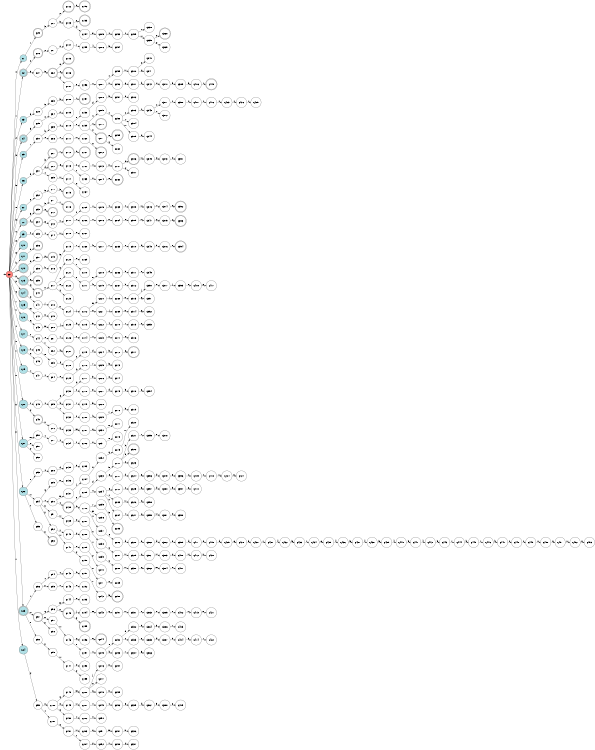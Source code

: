 digraph APTAALF {
__start0 [style = invis, shape = none, label = "", width = 0, height = 0];

rankdir=LR;
size="8,5";

s0 [style="filled", color="black", fillcolor="#ff817b" shape="circle", label="q0"];
s1 [style="filled", color="black", fillcolor="powderblue" shape="circle", label="q1"];
s2 [style="rounded,filled", color="black", fillcolor="powderblue" shape="doublecircle", label="q2"];
s3 [style="filled", color="black", fillcolor="powderblue" shape="circle", label="q3"];
s4 [style="rounded,filled", color="black", fillcolor="powderblue" shape="doublecircle", label="q4"];
s5 [style="filled", color="black", fillcolor="powderblue" shape="circle", label="q5"];
s6 [style="filled", color="black", fillcolor="powderblue" shape="circle", label="q6"];
s7 [style="filled", color="black", fillcolor="powderblue" shape="circle", label="q7"];
s8 [style="rounded,filled", color="black", fillcolor="powderblue" shape="doublecircle", label="q8"];
s9 [style="filled", color="black", fillcolor="powderblue" shape="circle", label="q9"];
s10 [style="filled", color="black", fillcolor="powderblue" shape="circle", label="q10"];
s11 [style="filled", color="black", fillcolor="powderblue" shape="circle", label="q11"];
s12 [style="rounded,filled", color="black", fillcolor="powderblue" shape="doublecircle", label="q12"];
s13 [style="rounded,filled", color="black", fillcolor="powderblue" shape="doublecircle", label="q13"];
s14 [style="rounded,filled", color="black", fillcolor="powderblue" shape="doublecircle", label="q14"];
s15 [style="filled", color="black", fillcolor="powderblue" shape="circle", label="q15"];
s16 [style="filled", color="black", fillcolor="powderblue" shape="circle", label="q16"];
s17 [style="filled", color="black", fillcolor="powderblue" shape="circle", label="q17"];
s18 [style="filled", color="black", fillcolor="powderblue" shape="circle", label="q18"];
s19 [style="filled", color="black", fillcolor="powderblue" shape="circle", label="q19"];
s20 [style="filled", color="black", fillcolor="powderblue" shape="circle", label="q20"];
s21 [style="filled", color="black", fillcolor="powderblue" shape="circle", label="q21"];
s22 [style="filled", color="black", fillcolor="powderblue" shape="circle", label="q22"];
s23 [style="rounded,filled", color="black", fillcolor="powderblue" shape="doublecircle", label="q23"];
s24 [style="filled", color="black", fillcolor="powderblue" shape="circle", label="q24"];
s25 [style="rounded,filled", color="black", fillcolor="white" shape="doublecircle", label="q25"];
s26 [style="rounded,filled", color="black", fillcolor="white" shape="doublecircle", label="q26"];
s27 [style="filled", color="black", fillcolor="white" shape="circle", label="q27"];
s28 [style="filled", color="black", fillcolor="white" shape="circle", label="q28"];
s29 [style="filled", color="black", fillcolor="white" shape="circle", label="q29"];
s30 [style="filled", color="black", fillcolor="white" shape="circle", label="q30"];
s31 [style="filled", color="black", fillcolor="white" shape="circle", label="q31"];
s32 [style="filled", color="black", fillcolor="white" shape="circle", label="q32"];
s33 [style="rounded,filled", color="black", fillcolor="white" shape="doublecircle", label="q33"];
s34 [style="rounded,filled", color="black", fillcolor="white" shape="doublecircle", label="q34"];
s35 [style="filled", color="black", fillcolor="white" shape="circle", label="q35"];
s36 [style="rounded,filled", color="black", fillcolor="white" shape="doublecircle", label="q36"];
s37 [style="filled", color="black", fillcolor="white" shape="circle", label="q37"];
s38 [style="filled", color="black", fillcolor="white" shape="circle", label="q38"];
s39 [style="rounded,filled", color="black", fillcolor="white" shape="doublecircle", label="q39"];
s40 [style="rounded,filled", color="black", fillcolor="white" shape="doublecircle", label="q40"];
s41 [style="filled", color="black", fillcolor="white" shape="circle", label="q41"];
s42 [style="filled", color="black", fillcolor="white" shape="circle", label="q42"];
s43 [style="filled", color="black", fillcolor="white" shape="circle", label="q43"];
s44 [style="filled", color="black", fillcolor="white" shape="circle", label="q44"];
s45 [style="filled", color="black", fillcolor="white" shape="circle", label="q45"];
s46 [style="filled", color="black", fillcolor="white" shape="circle", label="q46"];
s47 [style="filled", color="black", fillcolor="white" shape="circle", label="q47"];
s48 [style="filled", color="black", fillcolor="white" shape="circle", label="q48"];
s49 [style="rounded,filled", color="black", fillcolor="white" shape="doublecircle", label="q49"];
s50 [style="filled", color="black", fillcolor="white" shape="circle", label="q50"];
s51 [style="filled", color="black", fillcolor="white" shape="circle", label="q51"];
s52 [style="filled", color="black", fillcolor="white" shape="circle", label="q52"];
s53 [style="filled", color="black", fillcolor="white" shape="circle", label="q53"];
s54 [style="filled", color="black", fillcolor="white" shape="circle", label="q54"];
s55 [style="filled", color="black", fillcolor="white" shape="circle", label="q55"];
s56 [style="filled", color="black", fillcolor="white" shape="circle", label="q56"];
s57 [style="rounded,filled", color="black", fillcolor="white" shape="doublecircle", label="q57"];
s58 [style="filled", color="black", fillcolor="white" shape="circle", label="q58"];
s59 [style="filled", color="black", fillcolor="white" shape="circle", label="q59"];
s60 [style="filled", color="black", fillcolor="white" shape="circle", label="q60"];
s61 [style="filled", color="black", fillcolor="white" shape="circle", label="q61"];
s62 [style="rounded,filled", color="black", fillcolor="white" shape="doublecircle", label="q62"];
s63 [style="filled", color="black", fillcolor="white" shape="circle", label="q63"];
s64 [style="filled", color="black", fillcolor="white" shape="circle", label="q64"];
s65 [style="filled", color="black", fillcolor="white" shape="circle", label="q65"];
s66 [style="filled", color="black", fillcolor="white" shape="circle", label="q66"];
s67 [style="rounded,filled", color="black", fillcolor="white" shape="doublecircle", label="q67"];
s68 [style="rounded,filled", color="black", fillcolor="white" shape="doublecircle", label="q68"];
s69 [style="filled", color="black", fillcolor="white" shape="circle", label="q69"];
s70 [style="filled", color="black", fillcolor="white" shape="circle", label="q70"];
s71 [style="filled", color="black", fillcolor="white" shape="circle", label="q71"];
s72 [style="rounded,filled", color="black", fillcolor="white" shape="doublecircle", label="q72"];
s73 [style="filled", color="black", fillcolor="white" shape="circle", label="q73"];
s74 [style="filled", color="black", fillcolor="white" shape="circle", label="q74"];
s75 [style="rounded,filled", color="black", fillcolor="white" shape="doublecircle", label="q75"];
s76 [style="filled", color="black", fillcolor="white" shape="circle", label="q76"];
s77 [style="filled", color="black", fillcolor="white" shape="circle", label="q77"];
s78 [style="filled", color="black", fillcolor="white" shape="circle", label="q78"];
s79 [style="filled", color="black", fillcolor="white" shape="circle", label="q79"];
s80 [style="filled", color="black", fillcolor="white" shape="circle", label="q80"];
s81 [style="filled", color="black", fillcolor="white" shape="circle", label="q81"];
s82 [style="filled", color="black", fillcolor="white" shape="circle", label="q82"];
s83 [style="filled", color="black", fillcolor="white" shape="circle", label="q83"];
s84 [style="filled", color="black", fillcolor="white" shape="circle", label="q84"];
s85 [style="filled", color="black", fillcolor="white" shape="circle", label="q85"];
s86 [style="filled", color="black", fillcolor="white" shape="circle", label="q86"];
s87 [style="filled", color="black", fillcolor="white" shape="circle", label="q87"];
s88 [style="filled", color="black", fillcolor="white" shape="circle", label="q88"];
s89 [style="filled", color="black", fillcolor="white" shape="circle", label="q89"];
s90 [style="filled", color="black", fillcolor="white" shape="circle", label="q90"];
s91 [style="filled", color="black", fillcolor="white" shape="circle", label="q91"];
s92 [style="filled", color="black", fillcolor="white" shape="circle", label="q92"];
s93 [style="rounded,filled", color="black", fillcolor="white" shape="doublecircle", label="q93"];
s94 [style="filled", color="black", fillcolor="white" shape="circle", label="q94"];
s95 [style="filled", color="black", fillcolor="white" shape="circle", label="q95"];
s96 [style="filled", color="black", fillcolor="white" shape="circle", label="q96"];
s97 [style="filled", color="black", fillcolor="white" shape="circle", label="q97"];
s98 [style="filled", color="black", fillcolor="white" shape="circle", label="q98"];
s99 [style="filled", color="black", fillcolor="white" shape="circle", label="q99"];
s100 [style="filled", color="black", fillcolor="white" shape="circle", label="q100"];
s101 [style="filled", color="black", fillcolor="white" shape="circle", label="q101"];
s102 [style="rounded,filled", color="black", fillcolor="white" shape="doublecircle", label="q102"];
s103 [style="filled", color="black", fillcolor="white" shape="circle", label="q103"];
s104 [style="filled", color="black", fillcolor="white" shape="circle", label="q104"];
s105 [style="rounded,filled", color="black", fillcolor="white" shape="doublecircle", label="q105"];
s106 [style="rounded,filled", color="black", fillcolor="white" shape="doublecircle", label="q106"];
s107 [style="filled", color="black", fillcolor="white" shape="circle", label="q107"];
s108 [style="filled", color="black", fillcolor="white" shape="circle", label="q108"];
s109 [style="filled", color="black", fillcolor="white" shape="circle", label="q109"];
s110 [style="filled", color="black", fillcolor="white" shape="circle", label="q110"];
s111 [style="filled", color="black", fillcolor="white" shape="circle", label="q111"];
s112 [style="rounded,filled", color="black", fillcolor="white" shape="doublecircle", label="q112"];
s113 [style="filled", color="black", fillcolor="white" shape="circle", label="q113"];
s114 [style="filled", color="black", fillcolor="white" shape="circle", label="q114"];
s115 [style="rounded,filled", color="black", fillcolor="white" shape="doublecircle", label="q115"];
s116 [style="rounded,filled", color="black", fillcolor="white" shape="doublecircle", label="q116"];
s117 [style="filled", color="black", fillcolor="white" shape="circle", label="q117"];
s118 [style="filled", color="black", fillcolor="white" shape="circle", label="q118"];
s119 [style="filled", color="black", fillcolor="white" shape="circle", label="q119"];
s120 [style="filled", color="black", fillcolor="white" shape="circle", label="q120"];
s121 [style="filled", color="black", fillcolor="white" shape="circle", label="q121"];
s122 [style="filled", color="black", fillcolor="white" shape="circle", label="q122"];
s123 [style="filled", color="black", fillcolor="white" shape="circle", label="q123"];
s124 [style="filled", color="black", fillcolor="white" shape="circle", label="q124"];
s125 [style="filled", color="black", fillcolor="white" shape="circle", label="q125"];
s126 [style="filled", color="black", fillcolor="white" shape="circle", label="q126"];
s127 [style="rounded,filled", color="black", fillcolor="white" shape="doublecircle", label="q127"];
s128 [style="filled", color="black", fillcolor="white" shape="circle", label="q128"];
s129 [style="filled", color="black", fillcolor="white" shape="circle", label="q129"];
s130 [style="filled", color="black", fillcolor="white" shape="circle", label="q130"];
s131 [style="filled", color="black", fillcolor="white" shape="circle", label="q131"];
s132 [style="filled", color="black", fillcolor="white" shape="circle", label="q132"];
s133 [style="filled", color="black", fillcolor="white" shape="circle", label="q133"];
s134 [style="filled", color="black", fillcolor="white" shape="circle", label="q134"];
s135 [style="filled", color="black", fillcolor="white" shape="circle", label="q135"];
s136 [style="filled", color="black", fillcolor="white" shape="circle", label="q136"];
s137 [style="filled", color="black", fillcolor="white" shape="circle", label="q137"];
s138 [style="rounded,filled", color="black", fillcolor="white" shape="doublecircle", label="q138"];
s139 [style="filled", color="black", fillcolor="white" shape="circle", label="q139"];
s140 [style="filled", color="black", fillcolor="white" shape="circle", label="q140"];
s141 [style="filled", color="black", fillcolor="white" shape="circle", label="q141"];
s142 [style="filled", color="black", fillcolor="white" shape="circle", label="q142"];
s143 [style="filled", color="black", fillcolor="white" shape="circle", label="q143"];
s144 [style="filled", color="black", fillcolor="white" shape="circle", label="q144"];
s145 [style="rounded,filled", color="black", fillcolor="white" shape="doublecircle", label="q145"];
s146 [style="filled", color="black", fillcolor="white" shape="circle", label="q146"];
s147 [style="filled", color="black", fillcolor="white" shape="circle", label="q147"];
s148 [style="filled", color="black", fillcolor="white" shape="circle", label="q148"];
s149 [style="filled", color="black", fillcolor="white" shape="circle", label="q149"];
s150 [style="filled", color="black", fillcolor="white" shape="circle", label="q150"];
s151 [style="filled", color="black", fillcolor="white" shape="circle", label="q151"];
s152 [style="rounded,filled", color="black", fillcolor="white" shape="doublecircle", label="q152"];
s153 [style="rounded,filled", color="black", fillcolor="white" shape="doublecircle", label="q153"];
s154 [style="filled", color="black", fillcolor="white" shape="circle", label="q154"];
s155 [style="filled", color="black", fillcolor="white" shape="circle", label="q155"];
s156 [style="filled", color="black", fillcolor="white" shape="circle", label="q156"];
s157 [style="rounded,filled", color="black", fillcolor="white" shape="doublecircle", label="q157"];
s158 [style="filled", color="black", fillcolor="white" shape="circle", label="q158"];
s159 [style="filled", color="black", fillcolor="white" shape="circle", label="q159"];
s160 [style="filled", color="black", fillcolor="white" shape="circle", label="q160"];
s161 [style="rounded,filled", color="black", fillcolor="white" shape="doublecircle", label="q161"];
s162 [style="filled", color="black", fillcolor="white" shape="circle", label="q162"];
s163 [style="filled", color="black", fillcolor="white" shape="circle", label="q163"];
s164 [style="filled", color="black", fillcolor="white" shape="circle", label="q164"];
s165 [style="filled", color="black", fillcolor="white" shape="circle", label="q165"];
s166 [style="filled", color="black", fillcolor="white" shape="circle", label="q166"];
s167 [style="filled", color="black", fillcolor="white" shape="circle", label="q167"];
s168 [style="filled", color="black", fillcolor="white" shape="circle", label="q168"];
s169 [style="filled", color="black", fillcolor="white" shape="circle", label="q169"];
s170 [style="filled", color="black", fillcolor="white" shape="circle", label="q170"];
s171 [style="filled", color="black", fillcolor="white" shape="circle", label="q171"];
s172 [style="filled", color="black", fillcolor="white" shape="circle", label="q172"];
s173 [style="filled", color="black", fillcolor="white" shape="circle", label="q173"];
s174 [style="filled", color="black", fillcolor="white" shape="circle", label="q174"];
s175 [style="filled", color="black", fillcolor="white" shape="circle", label="q175"];
s176 [style="filled", color="black", fillcolor="white" shape="circle", label="q176"];
s177 [style="filled", color="black", fillcolor="white" shape="circle", label="q177"];
s178 [style="filled", color="black", fillcolor="white" shape="circle", label="q178"];
s179 [style="filled", color="black", fillcolor="white" shape="circle", label="q179"];
s180 [style="filled", color="black", fillcolor="white" shape="circle", label="q180"];
s181 [style="filled", color="black", fillcolor="white" shape="circle", label="q181"];
s182 [style="filled", color="black", fillcolor="white" shape="circle", label="q182"];
s183 [style="filled", color="black", fillcolor="white" shape="circle", label="q183"];
s184 [style="filled", color="black", fillcolor="white" shape="circle", label="q184"];
s185 [style="filled", color="black", fillcolor="white" shape="circle", label="q185"];
s186 [style="filled", color="black", fillcolor="white" shape="circle", label="q186"];
s187 [style="filled", color="black", fillcolor="white" shape="circle", label="q187"];
s188 [style="filled", color="black", fillcolor="white" shape="circle", label="q188"];
s189 [style="filled", color="black", fillcolor="white" shape="circle", label="q189"];
s190 [style="filled", color="black", fillcolor="white" shape="circle", label="q190"];
s191 [style="filled", color="black", fillcolor="white" shape="circle", label="q191"];
s192 [style="filled", color="black", fillcolor="white" shape="circle", label="q192"];
s193 [style="filled", color="black", fillcolor="white" shape="circle", label="q193"];
s194 [style="filled", color="black", fillcolor="white" shape="circle", label="q194"];
s195 [style="rounded,filled", color="black", fillcolor="white" shape="doublecircle", label="q195"];
s196 [style="filled", color="black", fillcolor="white" shape="circle", label="q196"];
s197 [style="filled", color="black", fillcolor="white" shape="circle", label="q197"];
s198 [style="filled", color="black", fillcolor="white" shape="circle", label="q198"];
s199 [style="filled", color="black", fillcolor="white" shape="circle", label="q199"];
s200 [style="filled", color="black", fillcolor="white" shape="circle", label="q200"];
s201 [style="filled", color="black", fillcolor="white" shape="circle", label="q201"];
s202 [style="filled", color="black", fillcolor="white" shape="circle", label="q202"];
s203 [style="filled", color="black", fillcolor="white" shape="circle", label="q203"];
s204 [style="filled", color="black", fillcolor="white" shape="circle", label="q204"];
s205 [style="filled", color="black", fillcolor="white" shape="circle", label="q205"];
s206 [style="filled", color="black", fillcolor="white" shape="circle", label="q206"];
s207 [style="filled", color="black", fillcolor="white" shape="circle", label="q207"];
s208 [style="filled", color="black", fillcolor="white" shape="circle", label="q208"];
s209 [style="filled", color="black", fillcolor="white" shape="circle", label="q209"];
s210 [style="rounded,filled", color="black", fillcolor="white" shape="doublecircle", label="q210"];
s211 [style="rounded,filled", color="black", fillcolor="white" shape="doublecircle", label="q211"];
s212 [style="rounded,filled", color="black", fillcolor="white" shape="doublecircle", label="q212"];
s213 [style="filled", color="black", fillcolor="white" shape="circle", label="q213"];
s214 [style="filled", color="black", fillcolor="white" shape="circle", label="q214"];
s215 [style="filled", color="black", fillcolor="white" shape="circle", label="q215"];
s216 [style="filled", color="black", fillcolor="white" shape="circle", label="q216"];
s217 [style="filled", color="black", fillcolor="white" shape="circle", label="q217"];
s218 [style="filled", color="black", fillcolor="white" shape="circle", label="q218"];
s219 [style="filled", color="black", fillcolor="white" shape="circle", label="q219"];
s220 [style="filled", color="black", fillcolor="white" shape="circle", label="q220"];
s221 [style="filled", color="black", fillcolor="white" shape="circle", label="q221"];
s222 [style="filled", color="black", fillcolor="white" shape="circle", label="q222"];
s223 [style="filled", color="black", fillcolor="white" shape="circle", label="q223"];
s224 [style="filled", color="black", fillcolor="white" shape="circle", label="q224"];
s225 [style="filled", color="black", fillcolor="white" shape="circle", label="q225"];
s226 [style="filled", color="black", fillcolor="white" shape="circle", label="q226"];
s227 [style="filled", color="black", fillcolor="white" shape="circle", label="q227"];
s228 [style="filled", color="black", fillcolor="white" shape="circle", label="q228"];
s229 [style="filled", color="black", fillcolor="white" shape="circle", label="q229"];
s230 [style="filled", color="black", fillcolor="white" shape="circle", label="q230"];
s231 [style="filled", color="black", fillcolor="white" shape="circle", label="q231"];
s232 [style="filled", color="black", fillcolor="white" shape="circle", label="q232"];
s233 [style="filled", color="black", fillcolor="white" shape="circle", label="q233"];
s234 [style="filled", color="black", fillcolor="white" shape="circle", label="q234"];
s235 [style="filled", color="black", fillcolor="white" shape="circle", label="q235"];
s236 [style="filled", color="black", fillcolor="white" shape="circle", label="q236"];
s237 [style="filled", color="black", fillcolor="white" shape="circle", label="q237"];
s238 [style="filled", color="black", fillcolor="white" shape="circle", label="q238"];
s239 [style="filled", color="black", fillcolor="white" shape="circle", label="q239"];
s240 [style="filled", color="black", fillcolor="white" shape="circle", label="q240"];
s241 [style="filled", color="black", fillcolor="white" shape="circle", label="q241"];
s242 [style="filled", color="black", fillcolor="white" shape="circle", label="q242"];
s243 [style="filled", color="black", fillcolor="white" shape="circle", label="q243"];
s244 [style="rounded,filled", color="black", fillcolor="white" shape="doublecircle", label="q244"];
s245 [style="filled", color="black", fillcolor="white" shape="circle", label="q245"];
s246 [style="filled", color="black", fillcolor="white" shape="circle", label="q246"];
s247 [style="filled", color="black", fillcolor="white" shape="circle", label="q247"];
s248 [style="filled", color="black", fillcolor="white" shape="circle", label="q248"];
s249 [style="filled", color="black", fillcolor="white" shape="circle", label="q249"];
s250 [style="filled", color="black", fillcolor="white" shape="circle", label="q250"];
s251 [style="filled", color="black", fillcolor="white" shape="circle", label="q251"];
s252 [style="filled", color="black", fillcolor="white" shape="circle", label="q252"];
s253 [style="filled", color="black", fillcolor="white" shape="circle", label="q253"];
s254 [style="filled", color="black", fillcolor="white" shape="circle", label="q254"];
s255 [style="filled", color="black", fillcolor="white" shape="circle", label="q255"];
s256 [style="filled", color="black", fillcolor="white" shape="circle", label="q256"];
s257 [style="filled", color="black", fillcolor="white" shape="circle", label="q257"];
s258 [style="filled", color="black", fillcolor="white" shape="circle", label="q258"];
s259 [style="rounded,filled", color="black", fillcolor="white" shape="doublecircle", label="q259"];
s260 [style="filled", color="black", fillcolor="white" shape="circle", label="q260"];
s261 [style="filled", color="black", fillcolor="white" shape="circle", label="q261"];
s262 [style="rounded,filled", color="black", fillcolor="white" shape="doublecircle", label="q262"];
s263 [style="filled", color="black", fillcolor="white" shape="circle", label="q263"];
s264 [style="filled", color="black", fillcolor="white" shape="circle", label="q264"];
s265 [style="filled", color="black", fillcolor="white" shape="circle", label="q265"];
s266 [style="filled", color="black", fillcolor="white" shape="circle", label="q266"];
s267 [style="filled", color="black", fillcolor="white" shape="circle", label="q267"];
s268 [style="filled", color="black", fillcolor="white" shape="circle", label="q268"];
s269 [style="filled", color="black", fillcolor="white" shape="circle", label="q269"];
s270 [style="filled", color="black", fillcolor="white" shape="circle", label="q270"];
s271 [style="filled", color="black", fillcolor="white" shape="circle", label="q271"];
s272 [style="filled", color="black", fillcolor="white" shape="circle", label="q272"];
s273 [style="filled", color="black", fillcolor="white" shape="circle", label="q273"];
s274 [style="filled", color="black", fillcolor="white" shape="circle", label="q274"];
s275 [style="filled", color="black", fillcolor="white" shape="circle", label="q275"];
s276 [style="filled", color="black", fillcolor="white" shape="circle", label="q276"];
s277 [style="filled", color="black", fillcolor="white" shape="circle", label="q277"];
s278 [style="filled", color="black", fillcolor="white" shape="circle", label="q278"];
s279 [style="filled", color="black", fillcolor="white" shape="circle", label="q279"];
s280 [style="filled", color="black", fillcolor="white" shape="circle", label="q280"];
s281 [style="filled", color="black", fillcolor="white" shape="circle", label="q281"];
s282 [style="filled", color="black", fillcolor="white" shape="circle", label="q282"];
s283 [style="filled", color="black", fillcolor="white" shape="circle", label="q283"];
s284 [style="filled", color="black", fillcolor="white" shape="circle", label="q284"];
s285 [style="rounded,filled", color="black", fillcolor="white" shape="doublecircle", label="q285"];
s286 [style="filled", color="black", fillcolor="white" shape="circle", label="q286"];
s287 [style="filled", color="black", fillcolor="white" shape="circle", label="q287"];
s288 [style="filled", color="black", fillcolor="white" shape="circle", label="q288"];
s289 [style="filled", color="black", fillcolor="white" shape="circle", label="q289"];
s290 [style="rounded,filled", color="black", fillcolor="white" shape="doublecircle", label="q290"];
s291 [style="filled", color="black", fillcolor="white" shape="circle", label="q291"];
s292 [style="filled", color="black", fillcolor="white" shape="circle", label="q292"];
s293 [style="filled", color="black", fillcolor="white" shape="circle", label="q293"];
s294 [style="filled", color="black", fillcolor="white" shape="circle", label="q294"];
s295 [style="filled", color="black", fillcolor="white" shape="circle", label="q295"];
s296 [style="filled", color="black", fillcolor="white" shape="circle", label="q296"];
s297 [style="filled", color="black", fillcolor="white" shape="circle", label="q297"];
s298 [style="filled", color="black", fillcolor="white" shape="circle", label="q298"];
s299 [style="filled", color="black", fillcolor="white" shape="circle", label="q299"];
s300 [style="filled", color="black", fillcolor="white" shape="circle", label="q300"];
s301 [style="filled", color="black", fillcolor="white" shape="circle", label="q301"];
s302 [style="filled", color="black", fillcolor="white" shape="circle", label="q302"];
s303 [style="filled", color="black", fillcolor="white" shape="circle", label="q303"];
s304 [style="filled", color="black", fillcolor="white" shape="circle", label="q304"];
s305 [style="filled", color="black", fillcolor="white" shape="circle", label="q305"];
s306 [style="rounded,filled", color="black", fillcolor="white" shape="doublecircle", label="q306"];
s307 [style="filled", color="black", fillcolor="white" shape="circle", label="q307"];
s308 [style="filled", color="black", fillcolor="white" shape="circle", label="q308"];
s309 [style="filled", color="black", fillcolor="white" shape="circle", label="q309"];
s310 [style="filled", color="black", fillcolor="white" shape="circle", label="q310"];
s311 [style="filled", color="black", fillcolor="white" shape="circle", label="q311"];
s312 [style="filled", color="black", fillcolor="white" shape="circle", label="q312"];
s313 [style="filled", color="black", fillcolor="white" shape="circle", label="q313"];
s314 [style="filled", color="black", fillcolor="white" shape="circle", label="q314"];
s315 [style="filled", color="black", fillcolor="white" shape="circle", label="q315"];
s316 [style="filled", color="black", fillcolor="white" shape="circle", label="q316"];
s317 [style="rounded,filled", color="black", fillcolor="white" shape="doublecircle", label="q317"];
s318 [style="filled", color="black", fillcolor="white" shape="circle", label="q318"];
s319 [style="filled", color="black", fillcolor="white" shape="circle", label="q319"];
s320 [style="filled", color="black", fillcolor="white" shape="circle", label="q320"];
s321 [style="filled", color="black", fillcolor="white" shape="circle", label="q321"];
s322 [style="rounded,filled", color="black", fillcolor="white" shape="doublecircle", label="q322"];
s323 [style="filled", color="black", fillcolor="white" shape="circle", label="q323"];
s324 [style="filled", color="black", fillcolor="white" shape="circle", label="q324"];
s325 [style="filled", color="black", fillcolor="white" shape="circle", label="q325"];
s326 [style="filled", color="black", fillcolor="white" shape="circle", label="q326"];
s327 [style="filled", color="black", fillcolor="white" shape="circle", label="q327"];
s328 [style="filled", color="black", fillcolor="white" shape="circle", label="q328"];
s329 [style="filled", color="black", fillcolor="white" shape="circle", label="q329"];
s330 [style="filled", color="black", fillcolor="white" shape="circle", label="q330"];
s331 [style="filled", color="black", fillcolor="white" shape="circle", label="q331"];
s332 [style="filled", color="black", fillcolor="white" shape="circle", label="q332"];
s333 [style="filled", color="black", fillcolor="white" shape="circle", label="q333"];
s334 [style="filled", color="black", fillcolor="white" shape="circle", label="q334"];
s335 [style="filled", color="black", fillcolor="white" shape="circle", label="q335"];
s336 [style="filled", color="black", fillcolor="white" shape="circle", label="q336"];
s337 [style="filled", color="black", fillcolor="white" shape="circle", label="q337"];
s338 [style="filled", color="black", fillcolor="white" shape="circle", label="q338"];
s339 [style="filled", color="black", fillcolor="white" shape="circle", label="q339"];
s340 [style="filled", color="black", fillcolor="white" shape="circle", label="q340"];
s341 [style="filled", color="black", fillcolor="white" shape="circle", label="q341"];
s342 [style="filled", color="black", fillcolor="white" shape="circle", label="q342"];
s343 [style="filled", color="black", fillcolor="white" shape="circle", label="q343"];
s344 [style="filled", color="black", fillcolor="white" shape="circle", label="q344"];
s345 [style="filled", color="black", fillcolor="white" shape="circle", label="q345"];
s346 [style="filled", color="black", fillcolor="white" shape="circle", label="q346"];
s347 [style="filled", color="black", fillcolor="white" shape="circle", label="q347"];
s348 [style="filled", color="black", fillcolor="white" shape="circle", label="q348"];
s349 [style="filled", color="black", fillcolor="white" shape="circle", label="q349"];
s350 [style="filled", color="black", fillcolor="white" shape="circle", label="q350"];
s351 [style="filled", color="black", fillcolor="white" shape="circle", label="q351"];
s352 [style="filled", color="black", fillcolor="white" shape="circle", label="q352"];
s353 [style="filled", color="black", fillcolor="white" shape="circle", label="q353"];
s354 [style="filled", color="black", fillcolor="white" shape="circle", label="q354"];
s355 [style="filled", color="black", fillcolor="white" shape="circle", label="q355"];
s356 [style="filled", color="black", fillcolor="white" shape="circle", label="q356"];
s357 [style="filled", color="black", fillcolor="white" shape="circle", label="q357"];
s358 [style="filled", color="black", fillcolor="white" shape="circle", label="q358"];
s359 [style="filled", color="black", fillcolor="white" shape="circle", label="q359"];
s360 [style="filled", color="black", fillcolor="white" shape="circle", label="q360"];
s361 [style="filled", color="black", fillcolor="white" shape="circle", label="q361"];
s362 [style="filled", color="black", fillcolor="white" shape="circle", label="q362"];
s363 [style="filled", color="black", fillcolor="white" shape="circle", label="q363"];
s364 [style="filled", color="black", fillcolor="white" shape="circle", label="q364"];
s365 [style="filled", color="black", fillcolor="white" shape="circle", label="q365"];
s366 [style="filled", color="black", fillcolor="white" shape="circle", label="q366"];
s367 [style="filled", color="black", fillcolor="white" shape="circle", label="q367"];
s368 [style="rounded,filled", color="black", fillcolor="white" shape="doublecircle", label="q368"];
s369 [style="filled", color="black", fillcolor="white" shape="circle", label="q369"];
s370 [style="filled", color="black", fillcolor="white" shape="circle", label="q370"];
s371 [style="filled", color="black", fillcolor="white" shape="circle", label="q371"];
s372 [style="filled", color="black", fillcolor="white" shape="circle", label="q372"];
s373 [style="filled", color="black", fillcolor="white" shape="circle", label="q373"];
s374 [style="filled", color="black", fillcolor="white" shape="circle", label="q374"];
s375 [style="filled", color="black", fillcolor="white" shape="circle", label="q375"];
s376 [style="filled", color="black", fillcolor="white" shape="circle", label="q376"];
s377 [style="filled", color="black", fillcolor="white" shape="circle", label="q377"];
s378 [style="filled", color="black", fillcolor="white" shape="circle", label="q378"];
s379 [style="filled", color="black", fillcolor="white" shape="circle", label="q379"];
s380 [style="filled", color="black", fillcolor="white" shape="circle", label="q380"];
s381 [style="filled", color="black", fillcolor="white" shape="circle", label="q381"];
s382 [style="filled", color="black", fillcolor="white" shape="circle", label="q382"];
s383 [style="filled", color="black", fillcolor="white" shape="circle", label="q383"];
s384 [style="filled", color="black", fillcolor="white" shape="circle", label="q384"];
s385 [style="filled", color="black", fillcolor="white" shape="circle", label="q385"];
s386 [style="filled", color="black", fillcolor="white" shape="circle", label="q386"];
s387 [style="filled", color="black", fillcolor="white" shape="circle", label="q387"];
s388 [style="filled", color="black", fillcolor="white" shape="circle", label="q388"];
s389 [style="filled", color="black", fillcolor="white" shape="circle", label="q389"];
s390 [style="filled", color="black", fillcolor="white" shape="circle", label="q390"];
s391 [style="filled", color="black", fillcolor="white" shape="circle", label="q391"];
s392 [style="rounded,filled", color="black", fillcolor="white" shape="doublecircle", label="q392"];
s393 [style="rounded,filled", color="black", fillcolor="white" shape="doublecircle", label="q393"];
s394 [style="rounded,filled", color="black", fillcolor="white" shape="doublecircle", label="q394"];
s395 [style="filled", color="black", fillcolor="white" shape="circle", label="q395"];
s396 [style="filled", color="black", fillcolor="white" shape="circle", label="q396"];
s397 [style="filled", color="black", fillcolor="white" shape="circle", label="q397"];
s398 [style="filled", color="black", fillcolor="white" shape="circle", label="q398"];
s399 [style="filled", color="black", fillcolor="white" shape="circle", label="q399"];
s400 [style="filled", color="black", fillcolor="white" shape="circle", label="q400"];
s401 [style="filled", color="black", fillcolor="white" shape="circle", label="q401"];
s402 [style="filled", color="black", fillcolor="white" shape="circle", label="q402"];
s403 [style="filled", color="black", fillcolor="white" shape="circle", label="q403"];
s404 [style="filled", color="black", fillcolor="white" shape="circle", label="q404"];
s405 [style="filled", color="black", fillcolor="white" shape="circle", label="q405"];
s406 [style="filled", color="black", fillcolor="white" shape="circle", label="q406"];
s407 [style="filled", color="black", fillcolor="white" shape="circle", label="q407"];
s408 [style="filled", color="black", fillcolor="white" shape="circle", label="q408"];
s409 [style="filled", color="black", fillcolor="white" shape="circle", label="q409"];
s410 [style="filled", color="black", fillcolor="white" shape="circle", label="q410"];
s411 [style="filled", color="black", fillcolor="white" shape="circle", label="q411"];
s412 [style="filled", color="black", fillcolor="white" shape="circle", label="q412"];
s413 [style="filled", color="black", fillcolor="white" shape="circle", label="q413"];
s414 [style="filled", color="black", fillcolor="white" shape="circle", label="q414"];
s415 [style="rounded,filled", color="black", fillcolor="white" shape="doublecircle", label="q415"];
s416 [style="filled", color="black", fillcolor="white" shape="circle", label="q416"];
s417 [style="filled", color="black", fillcolor="white" shape="circle", label="q417"];
s418 [style="filled", color="black", fillcolor="white" shape="circle", label="q418"];
s419 [style="filled", color="black", fillcolor="white" shape="circle", label="q419"];
s420 [style="filled", color="black", fillcolor="white" shape="circle", label="q420"];
s421 [style="filled", color="black", fillcolor="white" shape="circle", label="q421"];
s422 [style="filled", color="black", fillcolor="white" shape="circle", label="q422"];
s423 [style="filled", color="black", fillcolor="white" shape="circle", label="q423"];
s424 [style="filled", color="black", fillcolor="white" shape="circle", label="q424"];
s425 [style="filled", color="black", fillcolor="white" shape="circle", label="q425"];
s426 [style="filled", color="black", fillcolor="white" shape="circle", label="q426"];
s427 [style="filled", color="black", fillcolor="white" shape="circle", label="q427"];
s428 [style="filled", color="black", fillcolor="white" shape="circle", label="q428"];
s429 [style="filled", color="black", fillcolor="white" shape="circle", label="q429"];
s430 [style="filled", color="black", fillcolor="white" shape="circle", label="q430"];
s431 [style="filled", color="black", fillcolor="white" shape="circle", label="q431"];
s432 [style="filled", color="black", fillcolor="white" shape="circle", label="q432"];
s433 [style="filled", color="black", fillcolor="white" shape="circle", label="q433"];
s434 [style="filled", color="black", fillcolor="white" shape="circle", label="q434"];
s435 [style="filled", color="black", fillcolor="white" shape="circle", label="q435"];
s436 [style="filled", color="black", fillcolor="white" shape="circle", label="q436"];
s437 [style="filled", color="black", fillcolor="white" shape="circle", label="q437"];
s438 [style="filled", color="black", fillcolor="white" shape="circle", label="q438"];
s439 [style="filled", color="black", fillcolor="white" shape="circle", label="q439"];
s440 [style="filled", color="black", fillcolor="white" shape="circle", label="q440"];
s441 [style="filled", color="black", fillcolor="white" shape="circle", label="q441"];
s442 [style="filled", color="black", fillcolor="white" shape="circle", label="q442"];
s443 [style="filled", color="black", fillcolor="white" shape="circle", label="q443"];
s444 [style="filled", color="black", fillcolor="white" shape="circle", label="q444"];
s445 [style="filled", color="black", fillcolor="white" shape="circle", label="q445"];
s446 [style="filled", color="black", fillcolor="white" shape="circle", label="q446"];
s447 [style="filled", color="black", fillcolor="white" shape="circle", label="q447"];
s448 [style="filled", color="black", fillcolor="white" shape="circle", label="q448"];
s449 [style="filled", color="black", fillcolor="white" shape="circle", label="q449"];
s450 [style="filled", color="black", fillcolor="white" shape="circle", label="q450"];
s451 [style="filled", color="black", fillcolor="white" shape="circle", label="q451"];
s452 [style="filled", color="black", fillcolor="white" shape="circle", label="q452"];
s453 [style="filled", color="black", fillcolor="white" shape="circle", label="q453"];
subgraph cluster_main { 
	graph [pad=".75", ranksep="0.15", nodesep="0.15"];
	 style=invis; 
	__start0 -> s0 [penwidth=2];
}
s0 -> s1 [label="0"];
s0 -> s2 [label="1"];
s0 -> s3 [label="2"];
s0 -> s4 [label="3"];
s0 -> s5 [label="5"];
s0 -> s6 [label="8"];
s0 -> s7 [label="9"];
s0 -> s8 [label="c"];
s0 -> s9 [label="e"];
s0 -> s10 [label="g"];
s0 -> s11 [label="h"];
s0 -> s12 [label="j"];
s0 -> s13 [label="n"];
s0 -> s14 [label="p"];
s0 -> s15 [label="q"];
s0 -> s16 [label="r"];
s0 -> s17 [label="s"];
s0 -> s18 [label="t"];
s0 -> s19 [label="u"];
s0 -> s20 [label="v"];
s0 -> s21 [label="w"];
s0 -> s22 [label="x"];
s0 -> s23 [label="y"];
s0 -> s24 [label="z"];
s1 -> s25 [label="1"];
s2 -> s26 [label="0"];
s2 -> s27 [label="3"];
s3 -> s28 [label="3"];
s4 -> s29 [label="9"];
s5 -> s30 [label="7"];
s6 -> s31 [label="9"];
s7 -> s32 [label="8"];
s8 -> s33 [label="9"];
s8 -> s34 [label="f"];
s9 -> s35 [label="s"];
s11 -> s36 [label="5"];
s12 -> s37 [label="n"];
s13 -> s38 [label="j"];
s13 -> s39 [label="p"];
s13 -> s40 [label="q"];
s14 -> s41 [label="n"];
s15 -> s42 [label="m"];
s16 -> s43 [label="q"];
s17 -> s44 [label="t"];
s18 -> s45 [label="s"];
s18 -> s46 [label="x"];
s19 -> s47 [label="v"];
s20 -> s48 [label="t"];
s20 -> s49 [label="y"];
s21 -> s50 [label="m"];
s21 -> s51 [label="x"];
s21 -> s52 [label="y"];
s22 -> s53 [label="t"];
s22 -> s54 [label="w"];
s22 -> s55 [label="z"];
s23 -> s56 [label="v"];
s23 -> s57 [label="w"];
s23 -> s58 [label="z"];
s24 -> s59 [label="y"];
s25 -> s60 [label="3"];
s26 -> s61 [label="2"];
s27 -> s62 [label="9"];
s28 -> s63 [label="9"];
s29 -> s64 [label="0"];
s30 -> s65 [label="k"];
s30 -> s66 [label="s"];
s31 -> s67 [label="3"];
s31 -> s68 [label="d"];
s31 -> s69 [label="t"];
s32 -> s70 [label="9"];
s33 -> s71 [label="3"];
s33 -> s72 [label="8"];
s34 -> s73 [label="g"];
s35 -> s74 [label="t"];
s37 -> s75 [label="p"];
s38 -> s76 [label="h"];
s40 -> s77 [label="w"];
s41 -> s78 [label="j"];
s42 -> s79 [label="n"];
s43 -> s80 [label="m"];
s44 -> s81 [label="s"];
s44 -> s82 [label="v"];
s45 -> s83 [label="e"];
s47 -> s84 [label="t"];
s48 -> s85 [label="s"];
s49 -> s86 [label="w"];
s50 -> s87 [label="t"];
s53 -> s88 [label="s"];
s54 -> s89 [label="q"];
s54 -> s90 [label="t"];
s54 -> s91 [label="x"];
s54 -> s92 [label="y"];
s55 -> s93 [label="y"];
s56 -> s94 [label="t"];
s56 -> s95 [label="y"];
s57 -> s96 [label="q"];
s57 -> s97 [label="x"];
s57 -> s98 [label="y"];
s58 -> s99 [label="y"];
s59 -> s100 [label="w"];
s59 -> s101 [label="z"];
s60 -> s102 [label="2"];
s60 -> s103 [label="9"];
s61 -> s104 [label="0"];
s62 -> s105 [label="8"];
s62 -> s106 [label="c"];
s62 -> s107 [label="d"];
s63 -> s108 [label="3"];
s64 -> s109 [label="2"];
s65 -> s110 [label="s"];
s66 -> s111 [label="t"];
s67 -> s112 [label="1"];
s68 -> s113 [label="e"];
s69 -> s114 [label="w"];
s70 -> s115 [label="3"];
s71 -> s116 [label="1"];
s73 -> s117 [label="u"];
s74 -> s118 [label="w"];
s76 -> s119 [label="5"];
s77 -> s120 [label="q"];
s77 -> s121 [label="t"];
s77 -> s122 [label="x"];
s77 -> s123 [label="y"];
s78 -> s124 [label="n"];
s80 -> s125 [label="j"];
s81 -> s126 [label="t"];
s82 -> s127 [label="y"];
s83 -> s128 [label="f"];
s84 -> s129 [label="s"];
s85 -> s130 [label="e"];
s85 -> s131 [label="k"];
s85 -> s132 [label="t"];
s86 -> s133 [label="q"];
s87 -> s134 [label="s"];
s88 -> s135 [label="d"];
s89 -> s136 [label="n"];
s90 -> s137 [label="m"];
s90 -> s138 [label="s"];
s91 -> s139 [label="w"];
s92 -> s140 [label="v"];
s92 -> s141 [label="w"];
s94 -> s142 [label="s"];
s95 -> s143 [label="v"];
s96 -> s144 [label="m"];
s96 -> s145 [label="n"];
s97 -> s146 [label="w"];
s99 -> s147 [label="w"];
s100 -> s148 [label="q"];
s100 -> s149 [label="x"];
s100 -> s150 [label="y"];
s101 -> s151 [label="y"];
s102 -> s152 [label="3"];
s103 -> s153 [label="c"];
s103 -> s154 [label="d"];
s104 -> s155 [label="1"];
s107 -> s156 [label="e"];
s108 -> s157 [label="1"];
s110 -> s158 [label="e"];
s110 -> s159 [label="t"];
s111 -> s160 [label="w"];
s112 -> s161 [label="0"];
s113 -> s162 [label="s"];
s113 -> s163 [label="t"];
s114 -> s164 [label="x"];
s117 -> s165 [label="s"];
s117 -> s166 [label="v"];
s118 -> s167 [label="x"];
s119 -> s168 [label="7"];
s120 -> s169 [label="n"];
s120 -> s170 [label="r"];
s121 -> s171 [label="s"];
s124 -> s172 [label="j"];
s125 -> s173 [label="h"];
s126 -> s174 [label="s"];
s128 -> s175 [label="c"];
s129 -> s176 [label="k"];
s130 -> s177 [label="d"];
s130 -> s178 [label="s"];
s131 -> s179 [label="7"];
s132 -> s180 [label="s"];
s133 -> s181 [label="m"];
s134 -> s182 [label="t"];
s135 -> s183 [label="9"];
s137 -> s184 [label="j"];
s138 -> s185 [label="e"];
s138 -> s186 [label="k"];
s139 -> s187 [label="x"];
s140 -> s188 [label="y"];
s141 -> s189 [label="x"];
s141 -> s190 [label="y"];
s142 -> s191 [label="k"];
s143 -> s192 [label="u"];
s144 -> s193 [label="n"];
s145 -> s194 [label="j"];
s145 -> s195 [label="p"];
s146 -> s196 [label="q"];
s146 -> s197 [label="t"];
s147 -> s198 [label="x"];
s147 -> s199 [label="y"];
s148 -> s200 [label="m"];
s149 -> s201 [label="w"];
s150 -> s202 [label="v"];
s151 -> s203 [label="w"];
s151 -> s204 [label="z"];
s154 -> s205 [label="e"];
s155 -> s206 [label="4"];
s156 -> s207 [label="s"];
s158 -> s208 [label="d"];
s159 -> s209 [label="s"];
s159 -> s210 [label="v"];
s159 -> s211 [label="w"];
s160 -> s212 [label="x"];
s162 -> s213 [label="t"];
s163 -> s214 [label="w"];
s165 -> s215 [label="t"];
s166 -> s216 [label="t"];
s168 -> s217 [label="k"];
s171 -> s218 [label="e"];
s171 -> s219 [label="k"];
s172 -> s220 [label="m"];
s172 -> s221 [label="n"];
s173 -> s222 [label="5"];
s174 -> s223 [label="t"];
s175 -> s224 [label="d"];
s176 -> s225 [label="7"];
s177 -> s226 [label="9"];
s178 -> s227 [label="e"];
s179 -> s228 [label="5"];
s180 -> s229 [label="k"];
s181 -> s230 [label="q"];
s182 -> s231 [label="w"];
s184 -> s232 [label="n"];
s185 -> s233 [label="d"];
s185 -> s234 [label="s"];
s186 -> s235 [label="7"];
s186 -> s236 [label="m"];
s186 -> s237 [label="s"];
s187 -> s238 [label="w"];
s188 -> s239 [label="v"];
s189 -> s240 [label="y"];
s190 -> s241 [label="w"];
s191 -> s242 [label="7"];
s194 -> s243 [label="m"];
s196 -> s244 [label="n"];
s197 -> s245 [label="s"];
s200 -> s246 [label="j"];
s200 -> s247 [label="n"];
s200 -> s248 [label="q"];
s201 -> s249 [label="t"];
s202 -> s250 [label="u"];
s203 -> s251 [label="q"];
s204 -> s252 [label="y"];
s205 -> s253 [label="s"];
s206 -> s254 [label="5"];
s207 -> s255 [label="t"];
s207 -> s256 [label="u"];
s208 -> s257 [label="9"];
s209 -> s258 [label="t"];
s211 -> s259 [label="x"];
s211 -> s260 [label="y"];
s213 -> s261 [label="w"];
s214 -> s262 [label="x"];
s215 -> s263 [label="s"];
s216 -> s264 [label="w"];
s217 -> s265 [label="7"];
s218 -> s266 [label="d"];
s219 -> s267 [label="7"];
s220 -> s268 [label="j"];
s221 -> s269 [label="j"];
s222 -> s270 [label="4"];
s223 -> s271 [label="w"];
s224 -> s272 [label="9"];
s225 -> s273 [label="5"];
s226 -> s274 [label="8"];
s227 -> s275 [label="d"];
s229 -> s276 [label="7"];
s230 -> s277 [label="n"];
s231 -> s278 [label="x"];
s232 -> s279 [label="q"];
s233 -> s280 [label="9"];
s233 -> s281 [label="e"];
s234 -> s282 [label="e"];
s234 -> s283 [label="t"];
s234 -> s284 [label="u"];
s235 -> s285 [label="5"];
s237 -> s286 [label="e"];
s238 -> s287 [label="y"];
s239 -> s288 [label="y"];
s241 -> s289 [label="x"];
s242 -> s290 [label="5"];
s243 -> s291 [label="q"];
s245 -> s292 [label="e"];
s245 -> s293 [label="k"];
s246 -> s294 [label="n"];
s248 -> s295 [label="n"];
s249 -> s296 [label="s"];
s251 -> s297 [label="m"];
s252 -> s298 [label="v"];
s253 -> s299 [label="t"];
s255 -> s300 [label="w"];
s256 -> s301 [label="g"];
s257 -> s302 [label="8"];
s258 -> s303 [label="s"];
s258 -> s304 [label="v"];
s258 -> s305 [label="w"];
s261 -> s306 [label="x"];
s261 -> s307 [label="y"];
s263 -> s308 [label="t"];
s264 -> s309 [label="x"];
s265 -> s310 [label="e"];
s266 -> s311 [label="9"];
s267 -> s312 [label="5"];
s268 -> s313 [label="n"];
s269 -> s314 [label="n"];
s270 -> s315 [label="1"];
s271 -> s316 [label="x"];
s272 -> s317 [label="8"];
s275 -> s318 [label="9"];
s276 -> s319 [label="5"];
s279 -> s320 [label="w"];
s280 -> s321 [label="3"];
s280 -> s322 [label="8"];
s280 -> s323 [label="c"];
s281 -> s324 [label="d"];
s282 -> s325 [label="s"];
s283 -> s326 [label="w"];
s284 -> s327 [label="v"];
s286 -> s328 [label="d"];
s287 -> s329 [label="w"];
s288 -> s330 [label="w"];
s291 -> s331 [label="w"];
s292 -> s332 [label="d"];
s292 -> s333 [label="s"];
s293 -> s334 [label="7"];
s296 -> s335 [label="e"];
s297 -> s336 [label="n"];
s298 -> s337 [label="y"];
s299 -> s338 [label="v"];
s299 -> s339 [label="w"];
s300 -> s340 [label="x"];
s300 -> s341 [label="y"];
s301 -> s342 [label="f"];
s303 -> s343 [label="t"];
s305 -> s344 [label="x"];
s306 -> s345 [label="w"];
s308 -> s346 [label="w"];
s309 -> s347 [label="w"];
s310 -> s348 [label="d"];
s311 -> s349 [label="8"];
s313 -> s350 [label="j"];
s313 -> s351 [label="p"];
s314 -> s352 [label="p"];
s315 -> s353 [label="0"];
s318 -> s354 [label="8"];
s321 -> s355 [label="1"];
s324 -> s356 [label="e"];
s325 -> s357 [label="e"];
s326 -> s358 [label="x"];
s327 -> s359 [label="y"];
s328 -> s360 [label="e"];
s329 -> s361 [label="y"];
s330 -> s362 [label="q"];
s331 -> s363 [label="t"];
s332 -> s364 [label="9"];
s333 -> s365 [label="e"];
s334 -> s366 [label="5"];
s335 -> s367 [label="d"];
s339 -> s368 [label="x"];
s339 -> s369 [label="y"];
s342 -> s370 [label="c"];
s343 -> s371 [label="s"];
s343 -> s372 [label="v"];
s345 -> s373 [label="q"];
s346 -> s374 [label="z"];
s347 -> s375 [label="q"];
s348 -> s376 [label="9"];
s350 -> s377 [label="n"];
s355 -> s378 [label="0"];
s356 -> s379 [label="d"];
s357 -> s380 [label="d"];
s359 -> s381 [label="w"];
s360 -> s382 [label="d"];
s361 -> s383 [label="w"];
s362 -> s384 [label="m"];
s363 -> s385 [label="s"];
s364 -> s386 [label="3"];
s365 -> s387 [label="d"];
s367 -> s388 [label="9"];
s370 -> s389 [label="9"];
s371 -> s390 [label="t"];
s373 -> s391 [label="n"];
s374 -> s392 [label="x"];
s375 -> s393 [label="n"];
s376 -> s394 [label="8"];
s377 -> s395 [label="j"];
s379 -> s396 [label="e"];
s380 -> s397 [label="9"];
s381 -> s398 [label="x"];
s382 -> s399 [label="e"];
s383 -> s400 [label="y"];
s384 -> s401 [label="n"];
s385 -> s402 [label="t"];
s386 -> s403 [label="1"];
s387 -> s404 [label="9"];
s388 -> s405 [label="8"];
s389 -> s406 [label="3"];
s390 -> s407 [label="s"];
s395 -> s408 [label="n"];
s396 -> s409 [label="s"];
s397 -> s410 [label="8"];
s399 -> s411 [label="d"];
s400 -> s412 [label="w"];
s402 -> s413 [label="w"];
s404 -> s414 [label="3"];
s406 -> s415 [label="1"];
s407 -> s416 [label="t"];
s408 -> s417 [label="p"];
s409 -> s418 [label="t"];
s411 -> s419 [label="e"];
s412 -> s420 [label="y"];
s413 -> s421 [label="x"];
s414 -> s422 [label="1"];
s416 -> s423 [label="s"];
s418 -> s424 [label="w"];
s419 -> s425 [label="d"];
s423 -> s426 [label="t"];
s424 -> s427 [label="x"];
s425 -> s428 [label="6"];
s426 -> s429 [label="v"];
s428 -> s430 [label="3"];
s430 -> s431 [label="1"];
s431 -> s432 [label="4"];
s432 -> s433 [label="5"];
s433 -> s434 [label="7"];
s434 -> s435 [label="6"];
s435 -> s436 [label="4"];
s436 -> s437 [label="5"];
s437 -> s438 [label="4"];
s438 -> s439 [label="5"];
s439 -> s440 [label="4"];
s440 -> s441 [label="5"];
s441 -> s442 [label="4"];
s442 -> s443 [label="5"];
s443 -> s444 [label="7"];
s444 -> s445 [label="k"];
s445 -> s446 [label="7"];
s446 -> s447 [label="k"];
s447 -> s448 [label="s"];
s448 -> s449 [label="t"];
s449 -> s450 [label="w"];
s450 -> s451 [label="x"];
s451 -> s452 [label="w"];
s452 -> s453 [label="x"];

}